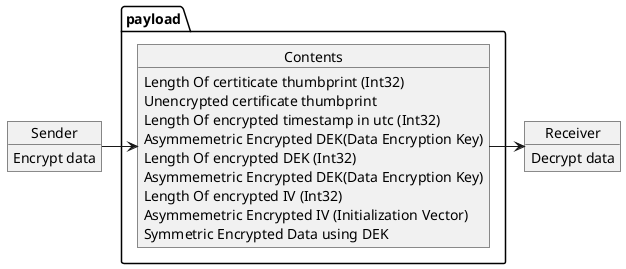 @startuml
object Sender {
    Encrypt data
}
package payload {
    object Contents{
        Length Of certiticate thumbprint (Int32)
        Unencrypted certificate thumbprint
        Length Of encrypted timestamp in utc (Int32)
        Asymmemetric Encrypted DEK(Data Encryption Key)
        Length Of encrypted DEK (Int32)
        Asymmemetric Encrypted DEK(Data Encryption Key)  
        Length Of encrypted IV (Int32)
        Asymmemetric Encrypted IV (Initialization Vector)
        Symmetric Encrypted Data using DEK
    }
}
object Receiver {
    Decrypt data
}
Sender -right-> Contents
Contents -right-> Receiver
@enduml
